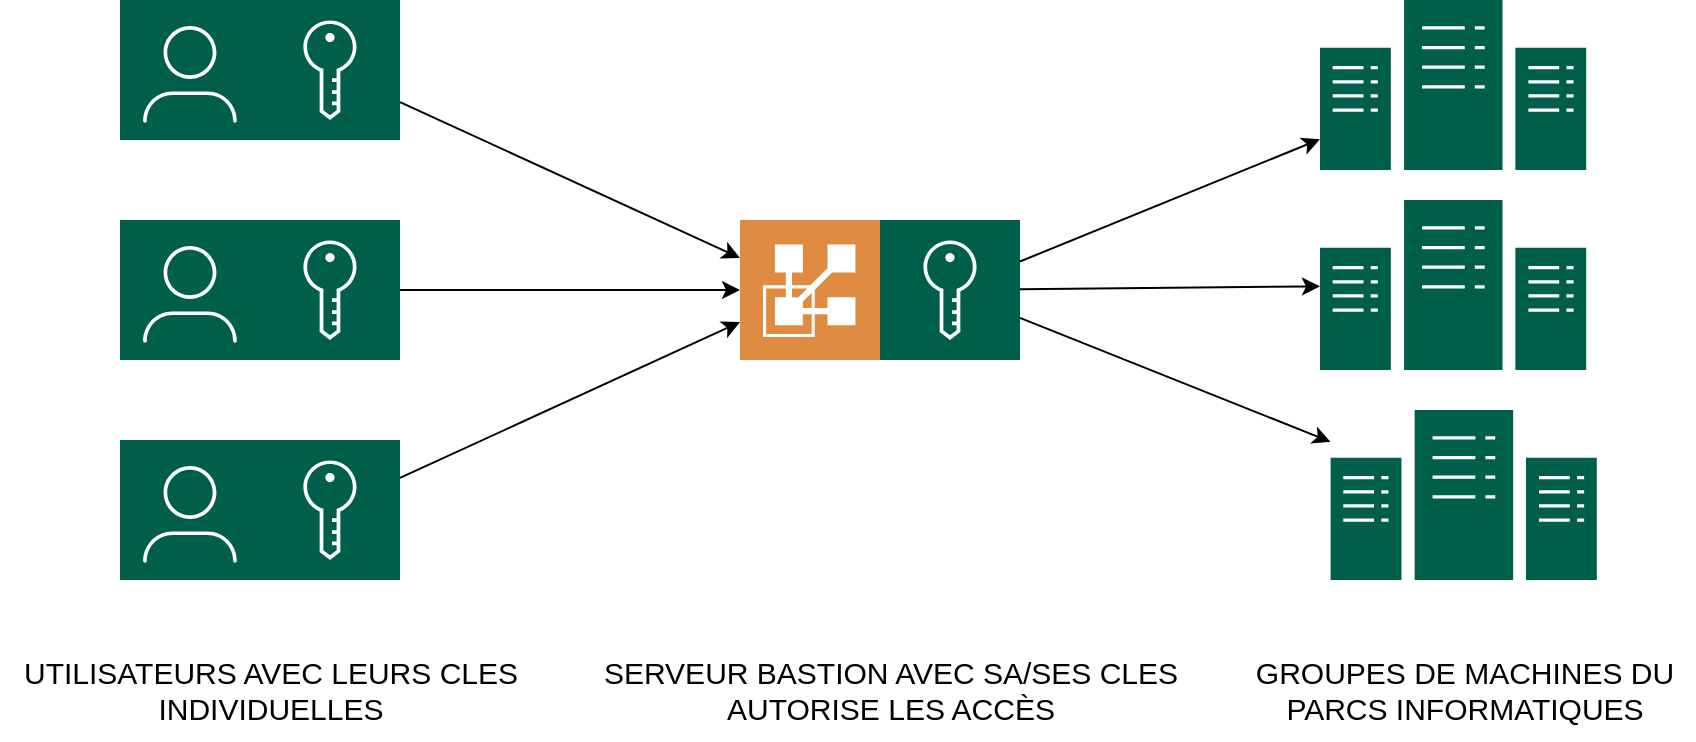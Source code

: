 <mxfile version="22.0.3" type="device">
  <diagram name="Page-1" id="FFSi_VDdsWqogkjKI_vY">
    <mxGraphModel dx="1434" dy="907" grid="1" gridSize="10" guides="1" tooltips="1" connect="1" arrows="1" fold="1" page="1" pageScale="1" pageWidth="2000" pageHeight="1000" math="0" shadow="0">
      <root>
        <mxCell id="0" />
        <mxCell id="1" parent="0" />
        <mxCell id="Amt-iZ7204JXbdXvSq5N-3" value="" style="sketch=0;pointerEvents=1;shadow=0;dashed=0;html=1;strokeColor=none;fillColor=#005F4B;labelPosition=center;verticalLabelPosition=bottom;verticalAlign=top;align=center;outlineConnect=0;shape=mxgraph.veeam2.key;" parent="1" vertex="1">
          <mxGeometry x="540" y="290" width="70" height="70" as="geometry" />
        </mxCell>
        <mxCell id="Amt-iZ7204JXbdXvSq5N-5" value="" style="sketch=0;pointerEvents=1;shadow=0;dashed=0;html=1;strokeColor=none;fillColor=#005F4B;labelPosition=center;verticalLabelPosition=bottom;verticalAlign=top;align=center;outlineConnect=0;shape=mxgraph.veeam2.user;" parent="1" vertex="1">
          <mxGeometry x="470" y="290" width="70" height="70" as="geometry" />
        </mxCell>
        <mxCell id="Amt-iZ7204JXbdXvSq5N-6" value="" style="sketch=0;pointerEvents=1;shadow=0;dashed=0;html=1;strokeColor=none;fillColor=#005F4B;labelPosition=center;verticalLabelPosition=bottom;verticalAlign=top;align=center;outlineConnect=0;shape=mxgraph.veeam2.key;" parent="1" vertex="1">
          <mxGeometry x="540" y="400" width="70" height="70" as="geometry" />
        </mxCell>
        <mxCell id="Amt-iZ7204JXbdXvSq5N-7" value="" style="sketch=0;pointerEvents=1;shadow=0;dashed=0;html=1;strokeColor=none;fillColor=#005F4B;labelPosition=center;verticalLabelPosition=bottom;verticalAlign=top;align=center;outlineConnect=0;shape=mxgraph.veeam2.user;" parent="1" vertex="1">
          <mxGeometry x="470" y="400" width="70" height="70" as="geometry" />
        </mxCell>
        <mxCell id="Amt-iZ7204JXbdXvSq5N-8" value="" style="sketch=0;pointerEvents=1;shadow=0;dashed=0;html=1;strokeColor=none;fillColor=#005F4B;labelPosition=center;verticalLabelPosition=bottom;verticalAlign=top;align=center;outlineConnect=0;shape=mxgraph.veeam2.key;" parent="1" vertex="1">
          <mxGeometry x="540" y="510" width="70" height="70" as="geometry" />
        </mxCell>
        <mxCell id="Amt-iZ7204JXbdXvSq5N-9" value="" style="sketch=0;pointerEvents=1;shadow=0;dashed=0;html=1;strokeColor=none;fillColor=#005F4B;labelPosition=center;verticalLabelPosition=bottom;verticalAlign=top;align=center;outlineConnect=0;shape=mxgraph.veeam2.user;" parent="1" vertex="1">
          <mxGeometry x="470" y="510" width="70" height="70" as="geometry" />
        </mxCell>
        <mxCell id="Amt-iZ7204JXbdXvSq5N-11" value="" style="sketch=0;pointerEvents=1;shadow=0;dashed=0;html=1;strokeColor=none;fillColor=#005F4B;labelPosition=center;verticalLabelPosition=bottom;verticalAlign=top;align=center;outlineConnect=0;shape=mxgraph.veeam2.datacenter;" parent="1" vertex="1">
          <mxGeometry x="1070" y="390" width="133.11" height="85" as="geometry" />
        </mxCell>
        <mxCell id="Amt-iZ7204JXbdXvSq5N-12" value="" style="sketch=0;pointerEvents=1;shadow=0;dashed=0;html=1;strokeColor=none;fillColor=#005F4B;labelPosition=center;verticalLabelPosition=bottom;verticalAlign=top;align=center;outlineConnect=0;shape=mxgraph.veeam2.datacenter;" parent="1" vertex="1">
          <mxGeometry x="1075.3" y="495" width="133.11" height="85" as="geometry" />
        </mxCell>
        <mxCell id="Amt-iZ7204JXbdXvSq5N-13" value="" style="sketch=0;pointerEvents=1;shadow=0;dashed=0;html=1;strokeColor=none;fillColor=#DF8C42;labelPosition=center;verticalLabelPosition=bottom;verticalAlign=top;align=center;outlineConnect=0;shape=mxgraph.veeam2.vmware_vcloud_director;" parent="1" vertex="1">
          <mxGeometry x="780" y="400" width="70" height="70" as="geometry" />
        </mxCell>
        <mxCell id="Amt-iZ7204JXbdXvSq5N-15" value="" style="edgeStyle=none;orthogonalLoop=1;jettySize=auto;html=1;rounded=0;" parent="1" source="Amt-iZ7204JXbdXvSq5N-3" target="Amt-iZ7204JXbdXvSq5N-13" edge="1">
          <mxGeometry width="100" relative="1" as="geometry">
            <mxPoint x="560" y="385" as="sourcePoint" />
            <mxPoint x="660" y="385" as="targetPoint" />
            <Array as="points" />
          </mxGeometry>
        </mxCell>
        <mxCell id="Amt-iZ7204JXbdXvSq5N-16" value="" style="edgeStyle=none;orthogonalLoop=1;jettySize=auto;html=1;rounded=0;" parent="1" source="Amt-iZ7204JXbdXvSq5N-6" target="Amt-iZ7204JXbdXvSq5N-13" edge="1">
          <mxGeometry width="100" relative="1" as="geometry">
            <mxPoint x="620" y="351" as="sourcePoint" />
            <mxPoint x="790" y="429" as="targetPoint" />
            <Array as="points" />
          </mxGeometry>
        </mxCell>
        <mxCell id="Amt-iZ7204JXbdXvSq5N-17" value="" style="edgeStyle=none;orthogonalLoop=1;jettySize=auto;html=1;rounded=0;" parent="1" source="Amt-iZ7204JXbdXvSq5N-8" target="Amt-iZ7204JXbdXvSq5N-13" edge="1">
          <mxGeometry width="100" relative="1" as="geometry">
            <mxPoint x="620" y="445" as="sourcePoint" />
            <mxPoint x="790" y="445" as="targetPoint" />
            <Array as="points" />
          </mxGeometry>
        </mxCell>
        <mxCell id="Amt-iZ7204JXbdXvSq5N-18" value="" style="sketch=0;pointerEvents=1;shadow=0;dashed=0;html=1;strokeColor=none;fillColor=#005F4B;labelPosition=center;verticalLabelPosition=bottom;verticalAlign=top;align=center;outlineConnect=0;shape=mxgraph.veeam2.datacenter;" parent="1" vertex="1">
          <mxGeometry x="1070" y="290" width="133.11" height="85" as="geometry" />
        </mxCell>
        <mxCell id="Amt-iZ7204JXbdXvSq5N-20" value="" style="sketch=0;pointerEvents=1;shadow=0;dashed=0;html=1;strokeColor=none;fillColor=#005F4B;labelPosition=center;verticalLabelPosition=bottom;verticalAlign=top;align=center;outlineConnect=0;shape=mxgraph.veeam2.key;" parent="1" vertex="1">
          <mxGeometry x="850" y="400" width="70" height="70" as="geometry" />
        </mxCell>
        <mxCell id="Amt-iZ7204JXbdXvSq5N-21" value="" style="edgeStyle=none;orthogonalLoop=1;jettySize=auto;html=1;rounded=0;" parent="1" source="Amt-iZ7204JXbdXvSq5N-20" target="Amt-iZ7204JXbdXvSq5N-18" edge="1">
          <mxGeometry width="100" relative="1" as="geometry">
            <mxPoint x="620" y="445" as="sourcePoint" />
            <mxPoint x="790" y="445" as="targetPoint" />
            <Array as="points" />
          </mxGeometry>
        </mxCell>
        <mxCell id="Amt-iZ7204JXbdXvSq5N-22" value="" style="edgeStyle=none;orthogonalLoop=1;jettySize=auto;html=1;rounded=0;" parent="1" source="Amt-iZ7204JXbdXvSq5N-20" target="Amt-iZ7204JXbdXvSq5N-11" edge="1">
          <mxGeometry width="100" relative="1" as="geometry">
            <mxPoint x="930" y="431" as="sourcePoint" />
            <mxPoint x="1080" y="370" as="targetPoint" />
            <Array as="points" />
          </mxGeometry>
        </mxCell>
        <mxCell id="Amt-iZ7204JXbdXvSq5N-23" value="" style="edgeStyle=none;orthogonalLoop=1;jettySize=auto;html=1;rounded=0;" parent="1" source="Amt-iZ7204JXbdXvSq5N-20" target="Amt-iZ7204JXbdXvSq5N-12" edge="1">
          <mxGeometry width="100" relative="1" as="geometry">
            <mxPoint x="930" y="445" as="sourcePoint" />
            <mxPoint x="1080" y="443" as="targetPoint" />
            <Array as="points" />
          </mxGeometry>
        </mxCell>
        <mxCell id="Amt-iZ7204JXbdXvSq5N-25" value="&lt;font style=&quot;font-size: 15px;&quot;&gt;UTILISATEURS AVEC LEURS CLES&lt;br&gt;INDIVIDUELLES&lt;br&gt;&lt;/font&gt;" style="text;html=1;align=center;verticalAlign=middle;resizable=0;points=[];autosize=1;strokeColor=none;fillColor=none;" parent="1" vertex="1">
          <mxGeometry x="410" y="610" width="270" height="50" as="geometry" />
        </mxCell>
        <mxCell id="Amt-iZ7204JXbdXvSq5N-26" value="&lt;font style=&quot;font-size: 15px;&quot;&gt;SERVEUR BASTION AVEC SA/SES CLES&lt;br&gt;AUTORISE LES ACCÈS&lt;br&gt;&lt;/font&gt;" style="text;html=1;align=center;verticalAlign=middle;resizable=0;points=[];autosize=1;strokeColor=none;fillColor=none;" parent="1" vertex="1">
          <mxGeometry x="700" y="610" width="310" height="50" as="geometry" />
        </mxCell>
        <mxCell id="Amt-iZ7204JXbdXvSq5N-27" value="&lt;font style=&quot;font-size: 15px;&quot;&gt;GROUPES DE MACHINES DU&lt;br&gt;PARCS INFORMATIQUES&lt;/font&gt;" style="text;html=1;align=center;verticalAlign=middle;resizable=0;points=[];autosize=1;strokeColor=none;fillColor=none;" parent="1" vertex="1">
          <mxGeometry x="1026.85" y="610" width="230" height="50" as="geometry" />
        </mxCell>
      </root>
    </mxGraphModel>
  </diagram>
</mxfile>

